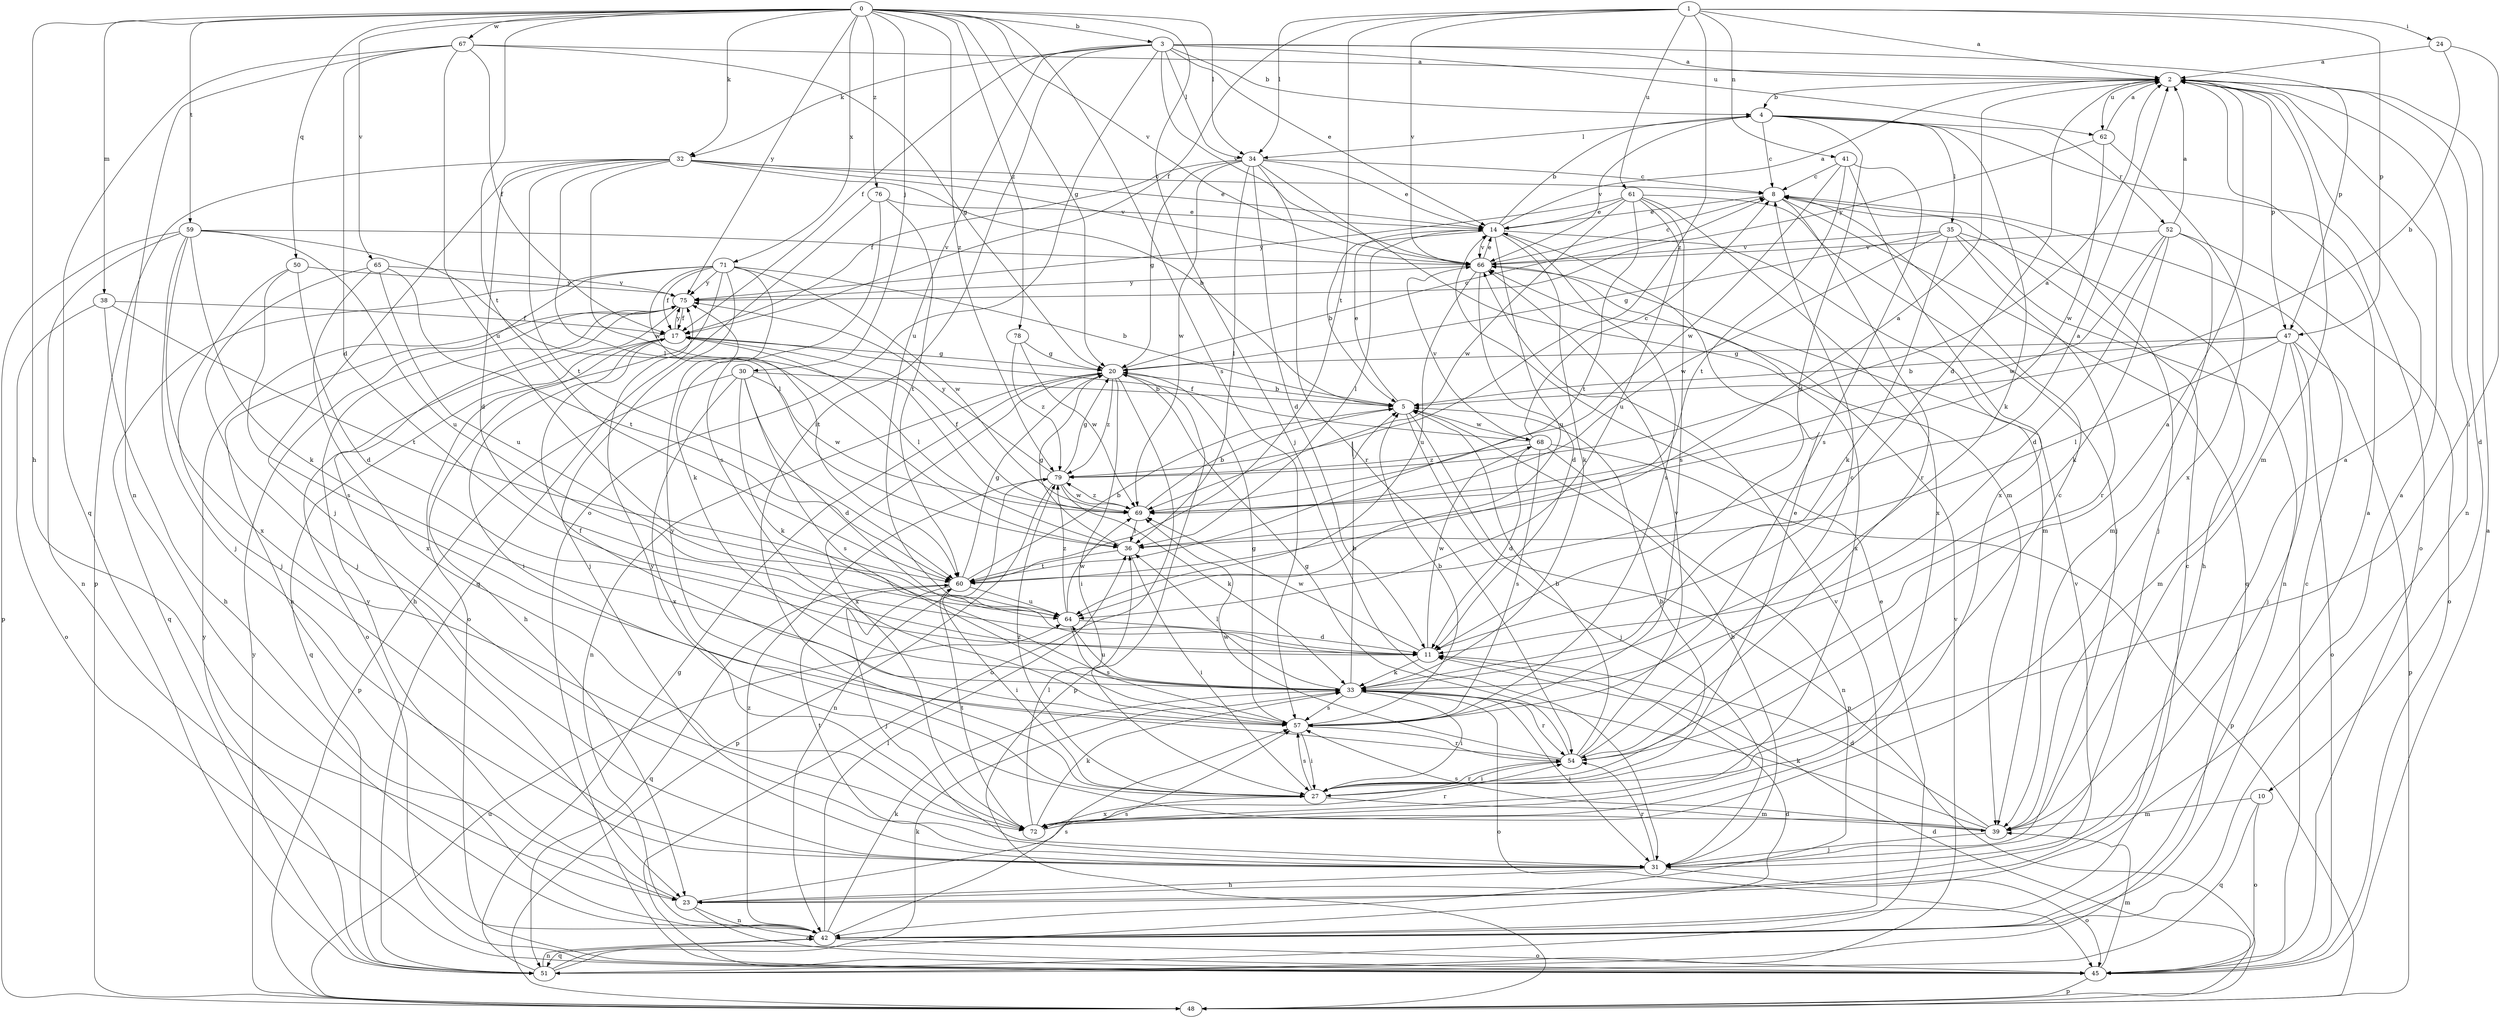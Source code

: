 strict digraph  {
0;
1;
2;
3;
4;
5;
8;
10;
11;
14;
17;
20;
23;
24;
27;
30;
31;
32;
33;
34;
35;
36;
38;
39;
41;
42;
45;
47;
48;
50;
51;
52;
54;
57;
59;
60;
61;
62;
64;
65;
66;
67;
68;
69;
71;
72;
75;
76;
78;
79;
0 -> 3  [label=b];
0 -> 20  [label=g];
0 -> 23  [label=h];
0 -> 30  [label=j];
0 -> 31  [label=j];
0 -> 32  [label=k];
0 -> 34  [label=l];
0 -> 38  [label=m];
0 -> 50  [label=q];
0 -> 57  [label=s];
0 -> 59  [label=t];
0 -> 60  [label=t];
0 -> 65  [label=v];
0 -> 66  [label=v];
0 -> 67  [label=w];
0 -> 71  [label=x];
0 -> 75  [label=y];
0 -> 76  [label=z];
0 -> 78  [label=z];
0 -> 79  [label=z];
1 -> 2  [label=a];
1 -> 17  [label=f];
1 -> 24  [label=i];
1 -> 34  [label=l];
1 -> 41  [label=n];
1 -> 47  [label=p];
1 -> 60  [label=t];
1 -> 61  [label=u];
1 -> 66  [label=v];
1 -> 79  [label=z];
2 -> 4  [label=b];
2 -> 10  [label=d];
2 -> 11  [label=d];
2 -> 39  [label=m];
2 -> 42  [label=n];
2 -> 47  [label=p];
2 -> 62  [label=u];
3 -> 2  [label=a];
3 -> 4  [label=b];
3 -> 14  [label=e];
3 -> 17  [label=f];
3 -> 27  [label=i];
3 -> 32  [label=k];
3 -> 34  [label=l];
3 -> 45  [label=o];
3 -> 47  [label=p];
3 -> 62  [label=u];
3 -> 64  [label=u];
3 -> 66  [label=v];
4 -> 8  [label=c];
4 -> 11  [label=d];
4 -> 33  [label=k];
4 -> 34  [label=l];
4 -> 35  [label=l];
4 -> 45  [label=o];
4 -> 52  [label=r];
4 -> 66  [label=v];
5 -> 14  [label=e];
5 -> 31  [label=j];
5 -> 48  [label=p];
5 -> 68  [label=w];
8 -> 14  [label=e];
8 -> 31  [label=j];
8 -> 51  [label=q];
8 -> 54  [label=r];
10 -> 39  [label=m];
10 -> 45  [label=o];
10 -> 51  [label=q];
11 -> 33  [label=k];
11 -> 68  [label=w];
11 -> 69  [label=w];
14 -> 2  [label=a];
14 -> 4  [label=b];
14 -> 5  [label=b];
14 -> 33  [label=k];
14 -> 36  [label=l];
14 -> 39  [label=m];
14 -> 57  [label=s];
14 -> 64  [label=u];
14 -> 66  [label=v];
17 -> 20  [label=g];
17 -> 23  [label=h];
17 -> 27  [label=i];
17 -> 36  [label=l];
17 -> 51  [label=q];
17 -> 75  [label=y];
20 -> 5  [label=b];
20 -> 8  [label=c];
20 -> 27  [label=i];
20 -> 42  [label=n];
20 -> 45  [label=o];
20 -> 48  [label=p];
20 -> 72  [label=x];
20 -> 79  [label=z];
23 -> 2  [label=a];
23 -> 42  [label=n];
23 -> 45  [label=o];
23 -> 57  [label=s];
23 -> 66  [label=v];
23 -> 75  [label=y];
24 -> 2  [label=a];
24 -> 5  [label=b];
24 -> 27  [label=i];
27 -> 5  [label=b];
27 -> 8  [label=c];
27 -> 14  [label=e];
27 -> 39  [label=m];
27 -> 54  [label=r];
27 -> 57  [label=s];
27 -> 72  [label=x];
27 -> 79  [label=z];
30 -> 5  [label=b];
30 -> 11  [label=d];
30 -> 33  [label=k];
30 -> 48  [label=p];
30 -> 57  [label=s];
30 -> 69  [label=w];
30 -> 72  [label=x];
31 -> 5  [label=b];
31 -> 23  [label=h];
31 -> 45  [label=o];
31 -> 54  [label=r];
31 -> 60  [label=t];
32 -> 5  [label=b];
32 -> 8  [label=c];
32 -> 11  [label=d];
32 -> 14  [label=e];
32 -> 31  [label=j];
32 -> 36  [label=l];
32 -> 48  [label=p];
32 -> 60  [label=t];
32 -> 66  [label=v];
32 -> 69  [label=w];
33 -> 5  [label=b];
33 -> 27  [label=i];
33 -> 31  [label=j];
33 -> 36  [label=l];
33 -> 45  [label=o];
33 -> 54  [label=r];
33 -> 57  [label=s];
33 -> 64  [label=u];
34 -> 8  [label=c];
34 -> 11  [label=d];
34 -> 14  [label=e];
34 -> 17  [label=f];
34 -> 20  [label=g];
34 -> 36  [label=l];
34 -> 39  [label=m];
34 -> 54  [label=r];
34 -> 69  [label=w];
35 -> 20  [label=g];
35 -> 23  [label=h];
35 -> 33  [label=k];
35 -> 42  [label=n];
35 -> 54  [label=r];
35 -> 66  [label=v];
35 -> 69  [label=w];
36 -> 2  [label=a];
36 -> 20  [label=g];
36 -> 27  [label=i];
36 -> 60  [label=t];
38 -> 17  [label=f];
38 -> 23  [label=h];
38 -> 45  [label=o];
38 -> 60  [label=t];
39 -> 2  [label=a];
39 -> 11  [label=d];
39 -> 31  [label=j];
39 -> 33  [label=k];
39 -> 57  [label=s];
39 -> 75  [label=y];
41 -> 8  [label=c];
41 -> 57  [label=s];
41 -> 60  [label=t];
41 -> 69  [label=w];
41 -> 72  [label=x];
42 -> 2  [label=a];
42 -> 8  [label=c];
42 -> 33  [label=k];
42 -> 36  [label=l];
42 -> 45  [label=o];
42 -> 51  [label=q];
42 -> 57  [label=s];
42 -> 66  [label=v];
42 -> 79  [label=z];
45 -> 2  [label=a];
45 -> 8  [label=c];
45 -> 39  [label=m];
45 -> 48  [label=p];
47 -> 5  [label=b];
47 -> 20  [label=g];
47 -> 31  [label=j];
47 -> 36  [label=l];
47 -> 39  [label=m];
47 -> 45  [label=o];
47 -> 48  [label=p];
48 -> 11  [label=d];
48 -> 64  [label=u];
48 -> 75  [label=y];
50 -> 11  [label=d];
50 -> 31  [label=j];
50 -> 57  [label=s];
50 -> 75  [label=y];
51 -> 11  [label=d];
51 -> 14  [label=e];
51 -> 20  [label=g];
51 -> 33  [label=k];
51 -> 42  [label=n];
51 -> 66  [label=v];
51 -> 75  [label=y];
52 -> 2  [label=a];
52 -> 11  [label=d];
52 -> 33  [label=k];
52 -> 39  [label=m];
52 -> 45  [label=o];
52 -> 66  [label=v];
52 -> 69  [label=w];
54 -> 2  [label=a];
54 -> 5  [label=b];
54 -> 8  [label=c];
54 -> 20  [label=g];
54 -> 27  [label=i];
54 -> 66  [label=v];
54 -> 69  [label=w];
54 -> 75  [label=y];
57 -> 5  [label=b];
57 -> 17  [label=f];
57 -> 20  [label=g];
57 -> 27  [label=i];
57 -> 54  [label=r];
59 -> 31  [label=j];
59 -> 33  [label=k];
59 -> 36  [label=l];
59 -> 42  [label=n];
59 -> 48  [label=p];
59 -> 64  [label=u];
59 -> 66  [label=v];
59 -> 72  [label=x];
60 -> 2  [label=a];
60 -> 5  [label=b];
60 -> 20  [label=g];
60 -> 27  [label=i];
60 -> 31  [label=j];
60 -> 51  [label=q];
60 -> 64  [label=u];
61 -> 14  [label=e];
61 -> 31  [label=j];
61 -> 57  [label=s];
61 -> 60  [label=t];
61 -> 64  [label=u];
61 -> 69  [label=w];
61 -> 72  [label=x];
61 -> 75  [label=y];
62 -> 2  [label=a];
62 -> 69  [label=w];
62 -> 72  [label=x];
62 -> 75  [label=y];
64 -> 11  [label=d];
64 -> 57  [label=s];
64 -> 69  [label=w];
64 -> 79  [label=z];
65 -> 31  [label=j];
65 -> 60  [label=t];
65 -> 64  [label=u];
65 -> 72  [label=x];
65 -> 75  [label=y];
66 -> 8  [label=c];
66 -> 11  [label=d];
66 -> 14  [label=e];
66 -> 64  [label=u];
66 -> 72  [label=x];
66 -> 75  [label=y];
67 -> 2  [label=a];
67 -> 11  [label=d];
67 -> 17  [label=f];
67 -> 20  [label=g];
67 -> 42  [label=n];
67 -> 51  [label=q];
67 -> 64  [label=u];
68 -> 8  [label=c];
68 -> 11  [label=d];
68 -> 17  [label=f];
68 -> 42  [label=n];
68 -> 48  [label=p];
68 -> 57  [label=s];
68 -> 66  [label=v];
68 -> 79  [label=z];
69 -> 5  [label=b];
69 -> 17  [label=f];
69 -> 36  [label=l];
69 -> 79  [label=z];
71 -> 5  [label=b];
71 -> 17  [label=f];
71 -> 31  [label=j];
71 -> 33  [label=k];
71 -> 42  [label=n];
71 -> 45  [label=o];
71 -> 51  [label=q];
71 -> 60  [label=t];
71 -> 69  [label=w];
71 -> 75  [label=y];
72 -> 33  [label=k];
72 -> 36  [label=l];
72 -> 54  [label=r];
72 -> 60  [label=t];
75 -> 17  [label=f];
75 -> 23  [label=h];
75 -> 45  [label=o];
76 -> 14  [label=e];
76 -> 51  [label=q];
76 -> 57  [label=s];
76 -> 60  [label=t];
78 -> 20  [label=g];
78 -> 69  [label=w];
78 -> 79  [label=z];
79 -> 2  [label=a];
79 -> 20  [label=g];
79 -> 33  [label=k];
79 -> 42  [label=n];
79 -> 48  [label=p];
79 -> 69  [label=w];
79 -> 75  [label=y];
}
